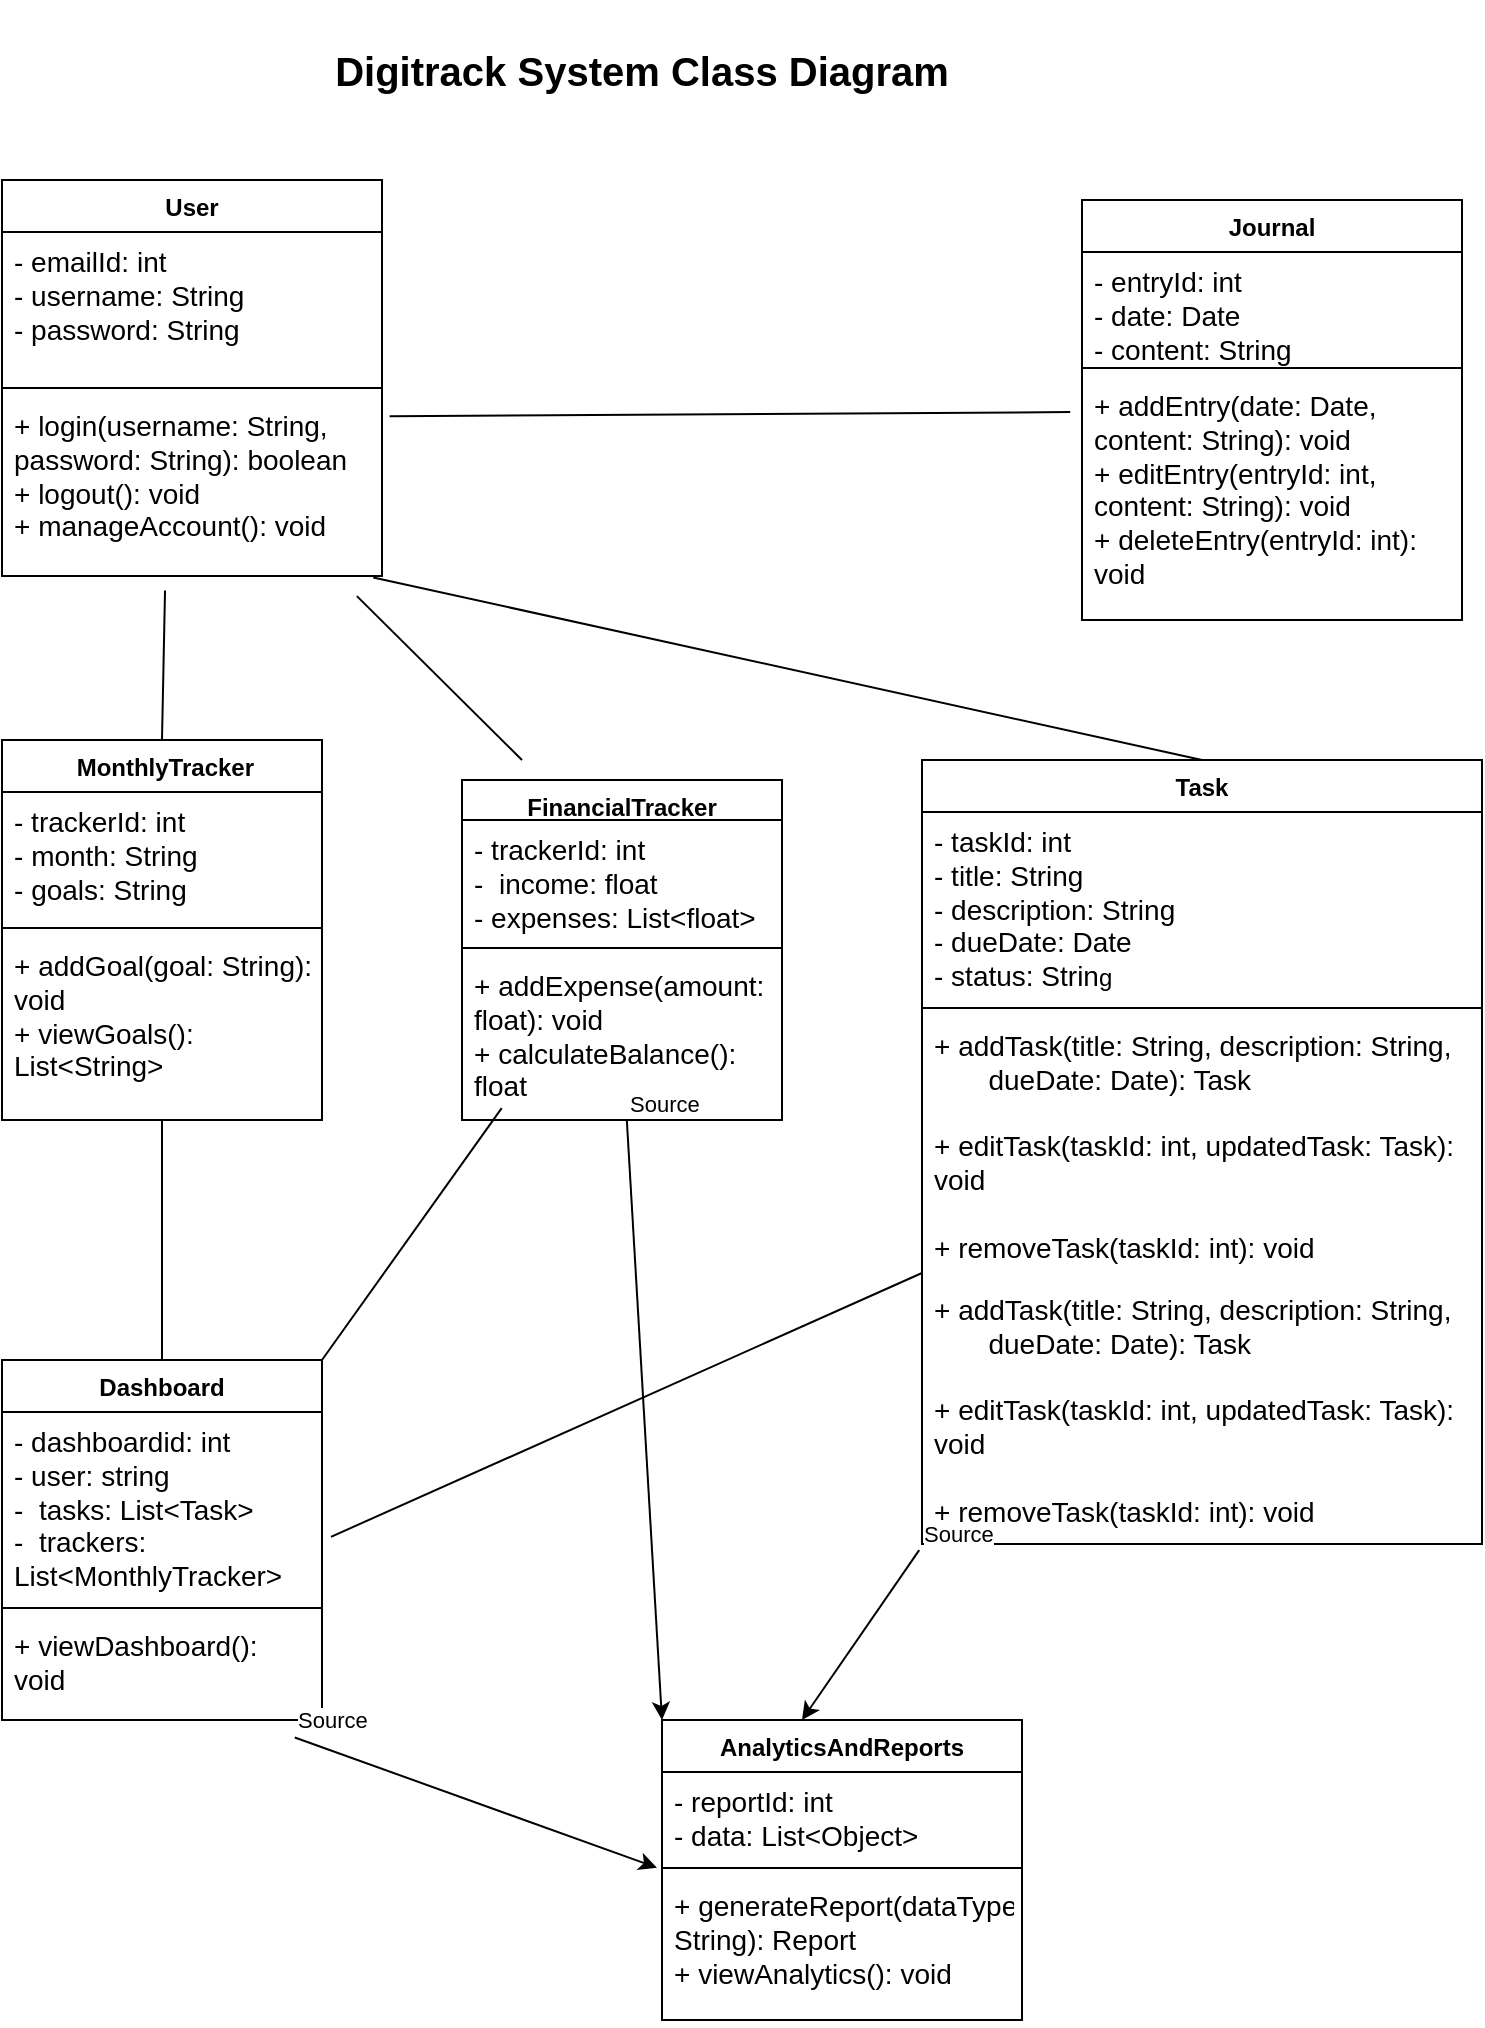 <mxfile version="26.0.8">
  <diagram name="Page-1" id="sFhCF5mzN2yKJ4bPNkIu">
    <mxGraphModel dx="2647" dy="1400" grid="1" gridSize="10" guides="1" tooltips="1" connect="1" arrows="1" fold="1" page="1" pageScale="1" pageWidth="850" pageHeight="1100" math="0" shadow="0">
      <root>
        <mxCell id="0" />
        <mxCell id="1" parent="0" />
        <mxCell id="dcQJXZ7Gih2NwNtK-HIf-10" value="Task" style="swimlane;fontStyle=1;align=center;verticalAlign=top;childLayout=stackLayout;horizontal=1;startSize=26;horizontalStack=0;resizeParent=1;resizeParentMax=0;resizeLast=0;collapsible=1;marginBottom=0;whiteSpace=wrap;html=1;" vertex="1" parent="1">
          <mxGeometry x="520" y="400" width="280" height="392" as="geometry" />
        </mxCell>
        <mxCell id="dcQJXZ7Gih2NwNtK-HIf-11" value="&lt;font style=&quot;font-size: 14px;&quot;&gt;- taskId: int&lt;/font&gt;&lt;div&gt;&lt;font style=&quot;font-size: 14px;&quot;&gt;- title: String&amp;nbsp;&lt;/font&gt;&lt;/div&gt;&lt;div&gt;&lt;font style=&quot;font-size: 14px;&quot;&gt;- description: String&amp;nbsp;&lt;/font&gt;&lt;/div&gt;&lt;div&gt;&lt;font style=&quot;font-size: 14px;&quot;&gt;- dueDate: Date&amp;nbsp;&lt;/font&gt;&lt;div&gt;&lt;font style=&quot;font-size: 14px;&quot;&gt;- status: Strin&lt;/font&gt;g&lt;/div&gt;&lt;/div&gt;" style="text;strokeColor=none;fillColor=none;align=left;verticalAlign=top;spacingLeft=4;spacingRight=4;overflow=hidden;rotatable=0;points=[[0,0.5],[1,0.5]];portConstraint=eastwest;whiteSpace=wrap;html=1;" vertex="1" parent="dcQJXZ7Gih2NwNtK-HIf-10">
          <mxGeometry y="26" width="280" height="94" as="geometry" />
        </mxCell>
        <mxCell id="dcQJXZ7Gih2NwNtK-HIf-12" value="" style="line;strokeWidth=1;fillColor=none;align=left;verticalAlign=middle;spacingTop=-1;spacingLeft=3;spacingRight=3;rotatable=0;labelPosition=right;points=[];portConstraint=eastwest;strokeColor=inherit;" vertex="1" parent="dcQJXZ7Gih2NwNtK-HIf-10">
          <mxGeometry y="120" width="280" height="8" as="geometry" />
        </mxCell>
        <mxCell id="dcQJXZ7Gih2NwNtK-HIf-14" value="&lt;font style=&quot;font-size: 14px;&quot;&gt;+ addTask(title: String, description: String,&amp;nbsp; &amp;nbsp; &amp;nbsp; &amp;nbsp; &amp;nbsp;dueDate: Date): Task&lt;/font&gt;&lt;div&gt;&lt;span style=&quot;background-color: transparent; color: light-dark(rgb(0, 0, 0), rgb(255, 255, 255));&quot;&gt;&lt;font style=&quot;font-size: 14px;&quot;&gt;&lt;br&gt;&lt;/font&gt;&lt;/span&gt;&lt;/div&gt;&lt;div&gt;&lt;span style=&quot;background-color: transparent; color: light-dark(rgb(0, 0, 0), rgb(255, 255, 255));&quot;&gt;&lt;font style=&quot;font-size: 14px;&quot;&gt;+ editTask(taskId: int, updatedTask: Task): void&lt;/font&gt;&lt;/span&gt;&lt;/div&gt;&lt;div&gt;&lt;span style=&quot;background-color: transparent; color: light-dark(rgb(0, 0, 0), rgb(255, 255, 255));&quot;&gt;&lt;font style=&quot;font-size: 14px;&quot;&gt;&lt;br&gt;&lt;/font&gt;&lt;/span&gt;&lt;/div&gt;&lt;div&gt;&lt;font style=&quot;font-size: 14px;&quot;&gt;&lt;span style=&quot;background-color: transparent; color: light-dark(rgb(0, 0, 0), rgb(255, 255, 255));&quot;&gt;+&amp;nbsp;&lt;/span&gt;&lt;span style=&quot;background-color: transparent; color: light-dark(rgb(0, 0, 0), rgb(255, 255, 255));&quot;&gt;removeTask(taskId: int): void&lt;/span&gt;&lt;/font&gt;&lt;/div&gt;" style="text;strokeColor=none;fillColor=none;align=left;verticalAlign=top;spacingLeft=4;spacingRight=4;overflow=hidden;rotatable=0;points=[[0,0.5],[1,0.5]];portConstraint=eastwest;whiteSpace=wrap;html=1;" vertex="1" parent="dcQJXZ7Gih2NwNtK-HIf-10">
          <mxGeometry y="128" width="280" height="132" as="geometry" />
        </mxCell>
        <mxCell id="dcQJXZ7Gih2NwNtK-HIf-13" value="&lt;font style=&quot;font-size: 14px;&quot;&gt;+ addTask(title: String, description: String,&amp;nbsp; &amp;nbsp; &amp;nbsp; &amp;nbsp; &amp;nbsp;dueDate: Date): Task&lt;/font&gt;&lt;div&gt;&lt;span style=&quot;background-color: transparent; color: light-dark(rgb(0, 0, 0), rgb(255, 255, 255));&quot;&gt;&lt;font style=&quot;font-size: 14px;&quot;&gt;&lt;br&gt;&lt;/font&gt;&lt;/span&gt;&lt;/div&gt;&lt;div&gt;&lt;span style=&quot;background-color: transparent; color: light-dark(rgb(0, 0, 0), rgb(255, 255, 255));&quot;&gt;&lt;font style=&quot;font-size: 14px;&quot;&gt;+ editTask(taskId: int, updatedTask: Task): void&lt;/font&gt;&lt;/span&gt;&lt;/div&gt;&lt;div&gt;&lt;span style=&quot;background-color: transparent; color: light-dark(rgb(0, 0, 0), rgb(255, 255, 255));&quot;&gt;&lt;font style=&quot;font-size: 14px;&quot;&gt;&lt;br&gt;&lt;/font&gt;&lt;/span&gt;&lt;/div&gt;&lt;div&gt;&lt;font style=&quot;font-size: 14px;&quot;&gt;&lt;span style=&quot;background-color: transparent; color: light-dark(rgb(0, 0, 0), rgb(255, 255, 255));&quot;&gt;+&amp;nbsp;&lt;/span&gt;&lt;span style=&quot;background-color: transparent; color: light-dark(rgb(0, 0, 0), rgb(255, 255, 255));&quot;&gt;removeTask(taskId: int): void&lt;/span&gt;&lt;/font&gt;&lt;/div&gt;" style="text;strokeColor=none;fillColor=none;align=left;verticalAlign=top;spacingLeft=4;spacingRight=4;overflow=hidden;rotatable=0;points=[[0,0.5],[1,0.5]];portConstraint=eastwest;whiteSpace=wrap;html=1;" vertex="1" parent="dcQJXZ7Gih2NwNtK-HIf-10">
          <mxGeometry y="260" width="280" height="132" as="geometry" />
        </mxCell>
        <mxCell id="dcQJXZ7Gih2NwNtK-HIf-15" value="User" style="swimlane;fontStyle=1;align=center;verticalAlign=top;childLayout=stackLayout;horizontal=1;startSize=26;horizontalStack=0;resizeParent=1;resizeParentMax=0;resizeLast=0;collapsible=1;marginBottom=0;whiteSpace=wrap;html=1;" vertex="1" parent="1">
          <mxGeometry x="60" y="110" width="190" height="198" as="geometry" />
        </mxCell>
        <mxCell id="dcQJXZ7Gih2NwNtK-HIf-16" value="&lt;font style=&quot;font-size: 14px;&quot;&gt;- emailId: int&lt;br&gt;- username: String&lt;br&gt;- password: String&lt;/font&gt;" style="text;strokeColor=none;fillColor=none;align=left;verticalAlign=top;spacingLeft=4;spacingRight=4;overflow=hidden;rotatable=0;points=[[0,0.5],[1,0.5]];portConstraint=eastwest;whiteSpace=wrap;html=1;" vertex="1" parent="dcQJXZ7Gih2NwNtK-HIf-15">
          <mxGeometry y="26" width="190" height="74" as="geometry" />
        </mxCell>
        <mxCell id="dcQJXZ7Gih2NwNtK-HIf-17" value="" style="line;strokeWidth=1;fillColor=none;align=left;verticalAlign=middle;spacingTop=-1;spacingLeft=3;spacingRight=3;rotatable=0;labelPosition=right;points=[];portConstraint=eastwest;strokeColor=inherit;" vertex="1" parent="dcQJXZ7Gih2NwNtK-HIf-15">
          <mxGeometry y="100" width="190" height="8" as="geometry" />
        </mxCell>
        <mxCell id="dcQJXZ7Gih2NwNtK-HIf-18" value="&lt;font style=&quot;font-size: 14px;&quot;&gt;+ login(username: String, password: String): boolean&lt;br&gt;+ logout(): void&amp;nbsp;&lt;/font&gt;&lt;div&gt;&lt;font style=&quot;font-size: 14px;&quot;&gt;+ manageAccount(): void&lt;/font&gt;&lt;/div&gt;" style="text;strokeColor=none;fillColor=none;align=left;verticalAlign=top;spacingLeft=4;spacingRight=4;overflow=hidden;rotatable=0;points=[[0,0.5],[1,0.5]];portConstraint=eastwest;whiteSpace=wrap;html=1;" vertex="1" parent="dcQJXZ7Gih2NwNtK-HIf-15">
          <mxGeometry y="108" width="190" height="90" as="geometry" />
        </mxCell>
        <mxCell id="dcQJXZ7Gih2NwNtK-HIf-23" value="Journal" style="swimlane;fontStyle=1;align=center;verticalAlign=top;childLayout=stackLayout;horizontal=1;startSize=26;horizontalStack=0;resizeParent=1;resizeParentMax=0;resizeLast=0;collapsible=1;marginBottom=0;whiteSpace=wrap;html=1;" vertex="1" parent="1">
          <mxGeometry x="600" y="120" width="190" height="210" as="geometry" />
        </mxCell>
        <mxCell id="dcQJXZ7Gih2NwNtK-HIf-24" value="&lt;font style=&quot;font-size: 14px;&quot;&gt;- entryId: int&lt;/font&gt;&lt;div&gt;&lt;font style=&quot;font-size: 14px;&quot;&gt;- date: Date&lt;/font&gt;&lt;/div&gt;&lt;div&gt;&lt;font style=&quot;font-size: 14px;&quot;&gt;- content: String&lt;/font&gt;&lt;/div&gt;" style="text;strokeColor=none;fillColor=none;align=left;verticalAlign=top;spacingLeft=4;spacingRight=4;overflow=hidden;rotatable=0;points=[[0,0.5],[1,0.5]];portConstraint=eastwest;whiteSpace=wrap;html=1;" vertex="1" parent="dcQJXZ7Gih2NwNtK-HIf-23">
          <mxGeometry y="26" width="190" height="54" as="geometry" />
        </mxCell>
        <mxCell id="dcQJXZ7Gih2NwNtK-HIf-25" value="" style="line;strokeWidth=1;fillColor=none;align=left;verticalAlign=middle;spacingTop=-1;spacingLeft=3;spacingRight=3;rotatable=0;labelPosition=right;points=[];portConstraint=eastwest;strokeColor=inherit;" vertex="1" parent="dcQJXZ7Gih2NwNtK-HIf-23">
          <mxGeometry y="80" width="190" height="8" as="geometry" />
        </mxCell>
        <mxCell id="dcQJXZ7Gih2NwNtK-HIf-26" value="&lt;font style=&quot;font-size: 14px;&quot;&gt;+&amp;nbsp;addEntry(date: Date, content: String): void&lt;/font&gt;&lt;div&gt;&lt;font style=&quot;font-size: 14px;&quot;&gt;+&amp;nbsp;editEntry(entryId: int, content: String): void&lt;/font&gt;&lt;/div&gt;&lt;div&gt;&lt;font style=&quot;font-size: 14px;&quot;&gt;+&amp;nbsp;deleteEntry(entryId: int): void&lt;/font&gt;&lt;/div&gt;" style="text;strokeColor=none;fillColor=none;align=left;verticalAlign=top;spacingLeft=4;spacingRight=4;overflow=hidden;rotatable=0;points=[[0,0.5],[1,0.5]];portConstraint=eastwest;whiteSpace=wrap;html=1;" vertex="1" parent="dcQJXZ7Gih2NwNtK-HIf-23">
          <mxGeometry y="88" width="190" height="122" as="geometry" />
        </mxCell>
        <mxCell id="dcQJXZ7Gih2NwNtK-HIf-27" value="&amp;nbsp;MonthlyTracker" style="swimlane;fontStyle=1;align=center;verticalAlign=top;childLayout=stackLayout;horizontal=1;startSize=26;horizontalStack=0;resizeParent=1;resizeParentMax=0;resizeLast=0;collapsible=1;marginBottom=0;whiteSpace=wrap;html=1;" vertex="1" parent="1">
          <mxGeometry x="60" y="390" width="160" height="190" as="geometry" />
        </mxCell>
        <mxCell id="dcQJXZ7Gih2NwNtK-HIf-28" value="&lt;font style=&quot;font-size: 14px;&quot;&gt;-&amp;nbsp;trackerId: int&lt;/font&gt;&lt;div&gt;&lt;font style=&quot;font-size: 14px;&quot;&gt;-&amp;nbsp;&lt;span style=&quot;background-color: transparent; color: light-dark(rgb(0, 0, 0), rgb(255, 255, 255));&quot;&gt;month: String&lt;/span&gt;&lt;/font&gt;&lt;/div&gt;&lt;div&gt;&lt;font style=&quot;font-size: 14px;&quot;&gt;&lt;span style=&quot;background-color: transparent; color: light-dark(rgb(0, 0, 0), rgb(255, 255, 255));&quot;&gt;-&amp;nbsp;&lt;/span&gt;&lt;span style=&quot;background-color: transparent; color: light-dark(rgb(0, 0, 0), rgb(255, 255, 255));&quot;&gt;goals: String&lt;/span&gt;&lt;/font&gt;&lt;/div&gt;" style="text;strokeColor=none;fillColor=none;align=left;verticalAlign=top;spacingLeft=4;spacingRight=4;overflow=hidden;rotatable=0;points=[[0,0.5],[1,0.5]];portConstraint=eastwest;whiteSpace=wrap;html=1;" vertex="1" parent="dcQJXZ7Gih2NwNtK-HIf-27">
          <mxGeometry y="26" width="160" height="64" as="geometry" />
        </mxCell>
        <mxCell id="dcQJXZ7Gih2NwNtK-HIf-29" value="" style="line;strokeWidth=1;fillColor=none;align=left;verticalAlign=middle;spacingTop=-1;spacingLeft=3;spacingRight=3;rotatable=0;labelPosition=right;points=[];portConstraint=eastwest;strokeColor=inherit;" vertex="1" parent="dcQJXZ7Gih2NwNtK-HIf-27">
          <mxGeometry y="90" width="160" height="8" as="geometry" />
        </mxCell>
        <mxCell id="dcQJXZ7Gih2NwNtK-HIf-30" value="&lt;font style=&quot;font-size: 14px;&quot;&gt;+&amp;nbsp;addGoal(goal: String): void&lt;/font&gt;&lt;div&gt;&lt;font style=&quot;font-size: 14px;&quot;&gt;+&amp;nbsp;viewGoals(): List&amp;lt;String&amp;gt;&lt;/font&gt;&lt;/div&gt;" style="text;strokeColor=none;fillColor=none;align=left;verticalAlign=top;spacingLeft=4;spacingRight=4;overflow=hidden;rotatable=0;points=[[0,0.5],[1,0.5]];portConstraint=eastwest;whiteSpace=wrap;html=1;" vertex="1" parent="dcQJXZ7Gih2NwNtK-HIf-27">
          <mxGeometry y="98" width="160" height="92" as="geometry" />
        </mxCell>
        <mxCell id="dcQJXZ7Gih2NwNtK-HIf-31" value="FinancialTracker" style="swimlane;fontStyle=1;align=center;verticalAlign=top;childLayout=stackLayout;horizontal=1;startSize=20;horizontalStack=0;resizeParent=1;resizeParentMax=0;resizeLast=0;collapsible=1;marginBottom=0;whiteSpace=wrap;html=1;" vertex="1" parent="1">
          <mxGeometry x="290" y="410" width="160" height="170" as="geometry" />
        </mxCell>
        <mxCell id="dcQJXZ7Gih2NwNtK-HIf-32" value="&lt;font style=&quot;font-size: 14px;&quot;&gt;-&amp;nbsp;trackerId: int&lt;/font&gt;&lt;div&gt;&lt;font style=&quot;font-size: 14px;&quot;&gt;-&amp;nbsp;&amp;nbsp;&lt;span style=&quot;background-color: transparent; color: light-dark(rgb(0, 0, 0), rgb(255, 255, 255));&quot;&gt;income: float&lt;/span&gt;&lt;/font&gt;&lt;/div&gt;&lt;div&gt;&lt;span style=&quot;background-color: transparent; color: light-dark(rgb(0, 0, 0), rgb(255, 255, 255));&quot;&gt;&lt;font style=&quot;font-size: 14px;&quot;&gt;- expenses: List&amp;lt;float&amp;gt;&lt;/font&gt;&lt;/span&gt;&lt;/div&gt;" style="text;strokeColor=none;fillColor=none;align=left;verticalAlign=top;spacingLeft=4;spacingRight=4;overflow=hidden;rotatable=0;points=[[0,0.5],[1,0.5]];portConstraint=eastwest;whiteSpace=wrap;html=1;" vertex="1" parent="dcQJXZ7Gih2NwNtK-HIf-31">
          <mxGeometry y="20" width="160" height="60" as="geometry" />
        </mxCell>
        <mxCell id="dcQJXZ7Gih2NwNtK-HIf-33" value="" style="line;strokeWidth=1;fillColor=none;align=left;verticalAlign=middle;spacingTop=-1;spacingLeft=3;spacingRight=3;rotatable=0;labelPosition=right;points=[];portConstraint=eastwest;strokeColor=inherit;" vertex="1" parent="dcQJXZ7Gih2NwNtK-HIf-31">
          <mxGeometry y="80" width="160" height="8" as="geometry" />
        </mxCell>
        <mxCell id="dcQJXZ7Gih2NwNtK-HIf-34" value="&lt;font style=&quot;font-size: 14px;&quot;&gt;+&amp;nbsp;addExpense(amount: float): void&lt;/font&gt;&lt;div&gt;&lt;font style=&quot;font-size: 14px;&quot;&gt;+&amp;nbsp;calculateBalance(): float&lt;/font&gt;&lt;/div&gt;" style="text;strokeColor=none;fillColor=none;align=left;verticalAlign=top;spacingLeft=4;spacingRight=4;overflow=hidden;rotatable=0;points=[[0,0.5],[1,0.5]];portConstraint=eastwest;whiteSpace=wrap;html=1;" vertex="1" parent="dcQJXZ7Gih2NwNtK-HIf-31">
          <mxGeometry y="88" width="160" height="82" as="geometry" />
        </mxCell>
        <mxCell id="dcQJXZ7Gih2NwNtK-HIf-35" value="Dashboard" style="swimlane;fontStyle=1;align=center;verticalAlign=top;childLayout=stackLayout;horizontal=1;startSize=26;horizontalStack=0;resizeParent=1;resizeParentMax=0;resizeLast=0;collapsible=1;marginBottom=0;whiteSpace=wrap;html=1;" vertex="1" parent="1">
          <mxGeometry x="60" y="700" width="160" height="180" as="geometry" />
        </mxCell>
        <mxCell id="dcQJXZ7Gih2NwNtK-HIf-36" value="&lt;font style=&quot;font-size: 14px;&quot;&gt;- dashboardid: int&lt;/font&gt;&lt;div&gt;&lt;font style=&quot;font-size: 14px;&quot;&gt;- user: string&lt;/font&gt;&lt;/div&gt;&lt;div&gt;&lt;font style=&quot;font-size: 14px;&quot;&gt;-&amp;nbsp;&amp;nbsp;&lt;span style=&quot;background-color: transparent; color: light-dark(rgb(0, 0, 0), rgb(255, 255, 255));&quot;&gt;tasks: List&amp;lt;Task&amp;gt;&amp;nbsp;&lt;/span&gt;&lt;/font&gt;&lt;/div&gt;&lt;div&gt;&lt;font style=&quot;font-size: 14px;&quot;&gt;&lt;span style=&quot;background-color: transparent; color: light-dark(rgb(0, 0, 0), rgb(255, 255, 255));&quot;&gt;-&amp;nbsp;&amp;nbsp;&lt;/span&gt;&lt;span style=&quot;background-color: transparent; color: light-dark(rgb(0, 0, 0), rgb(255, 255, 255));&quot;&gt;trackers: List&amp;lt;MonthlyTracker&amp;gt;&lt;/span&gt;&lt;/font&gt;&lt;/div&gt;" style="text;strokeColor=none;fillColor=none;align=left;verticalAlign=top;spacingLeft=4;spacingRight=4;overflow=hidden;rotatable=0;points=[[0,0.5],[1,0.5]];portConstraint=eastwest;whiteSpace=wrap;html=1;" vertex="1" parent="dcQJXZ7Gih2NwNtK-HIf-35">
          <mxGeometry y="26" width="160" height="94" as="geometry" />
        </mxCell>
        <mxCell id="dcQJXZ7Gih2NwNtK-HIf-37" value="" style="line;strokeWidth=1;fillColor=none;align=left;verticalAlign=middle;spacingTop=-1;spacingLeft=3;spacingRight=3;rotatable=0;labelPosition=right;points=[];portConstraint=eastwest;strokeColor=inherit;" vertex="1" parent="dcQJXZ7Gih2NwNtK-HIf-35">
          <mxGeometry y="120" width="160" height="8" as="geometry" />
        </mxCell>
        <mxCell id="dcQJXZ7Gih2NwNtK-HIf-38" value="&lt;font style=&quot;font-size: 14px;&quot;&gt;+&amp;nbsp;viewDashboard(): void&lt;/font&gt;" style="text;strokeColor=none;fillColor=none;align=left;verticalAlign=top;spacingLeft=4;spacingRight=4;overflow=hidden;rotatable=0;points=[[0,0.5],[1,0.5]];portConstraint=eastwest;whiteSpace=wrap;html=1;" vertex="1" parent="dcQJXZ7Gih2NwNtK-HIf-35">
          <mxGeometry y="128" width="160" height="52" as="geometry" />
        </mxCell>
        <mxCell id="dcQJXZ7Gih2NwNtK-HIf-39" value="AnalyticsAndReports" style="swimlane;fontStyle=1;align=center;verticalAlign=top;childLayout=stackLayout;horizontal=1;startSize=26;horizontalStack=0;resizeParent=1;resizeParentMax=0;resizeLast=0;collapsible=1;marginBottom=0;whiteSpace=wrap;html=1;" vertex="1" parent="1">
          <mxGeometry x="390" y="880" width="180" height="150" as="geometry" />
        </mxCell>
        <mxCell id="dcQJXZ7Gih2NwNtK-HIf-40" value="&lt;font style=&quot;font-size: 14px;&quot;&gt;-&amp;nbsp;reportId: int&lt;/font&gt;&lt;div&gt;&lt;font style=&quot;font-size: 14px;&quot;&gt;-&amp;nbsp;data: List&amp;lt;Object&amp;gt;&lt;/font&gt;&lt;/div&gt;" style="text;strokeColor=none;fillColor=none;align=left;verticalAlign=top;spacingLeft=4;spacingRight=4;overflow=hidden;rotatable=0;points=[[0,0.5],[1,0.5]];portConstraint=eastwest;whiteSpace=wrap;html=1;" vertex="1" parent="dcQJXZ7Gih2NwNtK-HIf-39">
          <mxGeometry y="26" width="180" height="44" as="geometry" />
        </mxCell>
        <mxCell id="dcQJXZ7Gih2NwNtK-HIf-41" value="" style="line;strokeWidth=1;fillColor=none;align=left;verticalAlign=middle;spacingTop=-1;spacingLeft=3;spacingRight=3;rotatable=0;labelPosition=right;points=[];portConstraint=eastwest;strokeColor=inherit;" vertex="1" parent="dcQJXZ7Gih2NwNtK-HIf-39">
          <mxGeometry y="70" width="180" height="8" as="geometry" />
        </mxCell>
        <mxCell id="dcQJXZ7Gih2NwNtK-HIf-42" value="&lt;font style=&quot;font-size: 14px;&quot;&gt;+&amp;nbsp;generateReport(dataType: String): Report&lt;/font&gt;&lt;div&gt;&lt;font style=&quot;font-size: 14px;&quot;&gt;+&amp;nbsp;viewAnalytics(): void&lt;/font&gt;&lt;/div&gt;" style="text;strokeColor=none;fillColor=none;align=left;verticalAlign=top;spacingLeft=4;spacingRight=4;overflow=hidden;rotatable=0;points=[[0,0.5],[1,0.5]];portConstraint=eastwest;whiteSpace=wrap;html=1;" vertex="1" parent="dcQJXZ7Gih2NwNtK-HIf-39">
          <mxGeometry y="78" width="180" height="72" as="geometry" />
        </mxCell>
        <mxCell id="dcQJXZ7Gih2NwNtK-HIf-43" value="&lt;b&gt;&lt;font style=&quot;font-size: 20px;&quot;&gt;Digitrack System Class Diagram&lt;/font&gt;&lt;/b&gt;" style="text;html=1;align=center;verticalAlign=middle;whiteSpace=wrap;rounded=0;" vertex="1" parent="1">
          <mxGeometry x="220" y="20" width="320" height="70" as="geometry" />
        </mxCell>
        <mxCell id="dcQJXZ7Gih2NwNtK-HIf-48" value="" style="endArrow=none;html=1;rounded=0;exitX=1.02;exitY=0.113;exitDx=0;exitDy=0;exitPerimeter=0;entryX=-0.031;entryY=0.148;entryDx=0;entryDy=0;entryPerimeter=0;" edge="1" parent="1" source="dcQJXZ7Gih2NwNtK-HIf-18" target="dcQJXZ7Gih2NwNtK-HIf-26">
          <mxGeometry width="50" height="50" relative="1" as="geometry">
            <mxPoint x="300" y="320" as="sourcePoint" />
            <mxPoint x="350" y="270" as="targetPoint" />
          </mxGeometry>
        </mxCell>
        <mxCell id="dcQJXZ7Gih2NwNtK-HIf-51" value="" style="endArrow=none;html=1;rounded=0;exitX=0.5;exitY=0;exitDx=0;exitDy=0;entryX=0.429;entryY=1.08;entryDx=0;entryDy=0;entryPerimeter=0;" edge="1" parent="1" source="dcQJXZ7Gih2NwNtK-HIf-27" target="dcQJXZ7Gih2NwNtK-HIf-18">
          <mxGeometry width="50" height="50" relative="1" as="geometry">
            <mxPoint x="240" y="440" as="sourcePoint" />
            <mxPoint x="290" y="390" as="targetPoint" />
          </mxGeometry>
        </mxCell>
        <mxCell id="dcQJXZ7Gih2NwNtK-HIf-52" value="" style="endArrow=none;html=1;rounded=0;entryX=0.934;entryY=1.112;entryDx=0;entryDy=0;entryPerimeter=0;" edge="1" parent="1" target="dcQJXZ7Gih2NwNtK-HIf-18">
          <mxGeometry width="50" height="50" relative="1" as="geometry">
            <mxPoint x="320" y="400" as="sourcePoint" />
            <mxPoint x="250" y="530" as="targetPoint" />
          </mxGeometry>
        </mxCell>
        <mxCell id="dcQJXZ7Gih2NwNtK-HIf-53" value="" style="endArrow=none;html=1;rounded=0;entryX=0.977;entryY=1.008;entryDx=0;entryDy=0;entryPerimeter=0;exitX=0.5;exitY=0;exitDx=0;exitDy=0;" edge="1" parent="1" source="dcQJXZ7Gih2NwNtK-HIf-10" target="dcQJXZ7Gih2NwNtK-HIf-18">
          <mxGeometry width="50" height="50" relative="1" as="geometry">
            <mxPoint x="180" y="600" as="sourcePoint" />
            <mxPoint x="230" y="550" as="targetPoint" />
          </mxGeometry>
        </mxCell>
        <mxCell id="dcQJXZ7Gih2NwNtK-HIf-57" value="" style="endArrow=none;html=1;rounded=0;exitX=0.5;exitY=0;exitDx=0;exitDy=0;" edge="1" parent="1" source="dcQJXZ7Gih2NwNtK-HIf-35" target="dcQJXZ7Gih2NwNtK-HIf-30">
          <mxGeometry width="50" height="50" relative="1" as="geometry">
            <mxPoint x="160" y="670" as="sourcePoint" />
            <mxPoint x="210" y="620" as="targetPoint" />
          </mxGeometry>
        </mxCell>
        <mxCell id="dcQJXZ7Gih2NwNtK-HIf-58" value="" style="endArrow=none;html=1;rounded=0;entryX=0.124;entryY=0.928;entryDx=0;entryDy=0;entryPerimeter=0;exitX=1;exitY=0;exitDx=0;exitDy=0;" edge="1" parent="1" source="dcQJXZ7Gih2NwNtK-HIf-35" target="dcQJXZ7Gih2NwNtK-HIf-34">
          <mxGeometry width="50" height="50" relative="1" as="geometry">
            <mxPoint x="160" y="670" as="sourcePoint" />
            <mxPoint x="210" y="620" as="targetPoint" />
          </mxGeometry>
        </mxCell>
        <mxCell id="dcQJXZ7Gih2NwNtK-HIf-59" value="" style="endArrow=none;html=1;rounded=0;exitX=1.028;exitY=0.664;exitDx=0;exitDy=0;exitPerimeter=0;" edge="1" parent="1" source="dcQJXZ7Gih2NwNtK-HIf-36" target="dcQJXZ7Gih2NwNtK-HIf-14">
          <mxGeometry width="50" height="50" relative="1" as="geometry">
            <mxPoint x="160" y="710" as="sourcePoint" />
            <mxPoint x="210" y="660" as="targetPoint" />
          </mxGeometry>
        </mxCell>
        <mxCell id="dcQJXZ7Gih2NwNtK-HIf-60" value="" style="endArrow=classic;html=1;rounded=0;exitX=-0.005;exitY=1.023;exitDx=0;exitDy=0;exitPerimeter=0;" edge="1" parent="1" source="dcQJXZ7Gih2NwNtK-HIf-13">
          <mxGeometry relative="1" as="geometry">
            <mxPoint x="480" y="760" as="sourcePoint" />
            <mxPoint x="460" y="880" as="targetPoint" />
          </mxGeometry>
        </mxCell>
        <mxCell id="dcQJXZ7Gih2NwNtK-HIf-62" value="Source" style="edgeLabel;resizable=0;html=1;;align=left;verticalAlign=bottom;" connectable="0" vertex="1" parent="dcQJXZ7Gih2NwNtK-HIf-60">
          <mxGeometry x="-1" relative="1" as="geometry" />
        </mxCell>
        <mxCell id="dcQJXZ7Gih2NwNtK-HIf-63" value="" style="endArrow=classic;html=1;rounded=0;exitX=0.915;exitY=1.168;exitDx=0;exitDy=0;exitPerimeter=0;entryX=-0.014;entryY=1.087;entryDx=0;entryDy=0;entryPerimeter=0;" edge="1" parent="1" source="dcQJXZ7Gih2NwNtK-HIf-38" target="dcQJXZ7Gih2NwNtK-HIf-40">
          <mxGeometry relative="1" as="geometry">
            <mxPoint x="470" y="930" as="sourcePoint" />
            <mxPoint x="630" y="930" as="targetPoint" />
          </mxGeometry>
        </mxCell>
        <mxCell id="dcQJXZ7Gih2NwNtK-HIf-65" value="Source" style="edgeLabel;resizable=0;html=1;;align=left;verticalAlign=bottom;" connectable="0" vertex="1" parent="dcQJXZ7Gih2NwNtK-HIf-63">
          <mxGeometry x="-1" relative="1" as="geometry" />
        </mxCell>
        <mxCell id="dcQJXZ7Gih2NwNtK-HIf-67" value="" style="endArrow=classic;html=1;rounded=0;entryX=0;entryY=0;entryDx=0;entryDy=0;" edge="1" parent="1" source="dcQJXZ7Gih2NwNtK-HIf-34" target="dcQJXZ7Gih2NwNtK-HIf-39">
          <mxGeometry relative="1" as="geometry">
            <mxPoint x="210" y="1050" as="sourcePoint" />
            <mxPoint x="370" y="1050" as="targetPoint" />
          </mxGeometry>
        </mxCell>
        <mxCell id="dcQJXZ7Gih2NwNtK-HIf-69" value="Source" style="edgeLabel;resizable=0;html=1;;align=left;verticalAlign=bottom;" connectable="0" vertex="1" parent="dcQJXZ7Gih2NwNtK-HIf-67">
          <mxGeometry x="-1" relative="1" as="geometry" />
        </mxCell>
      </root>
    </mxGraphModel>
  </diagram>
</mxfile>
